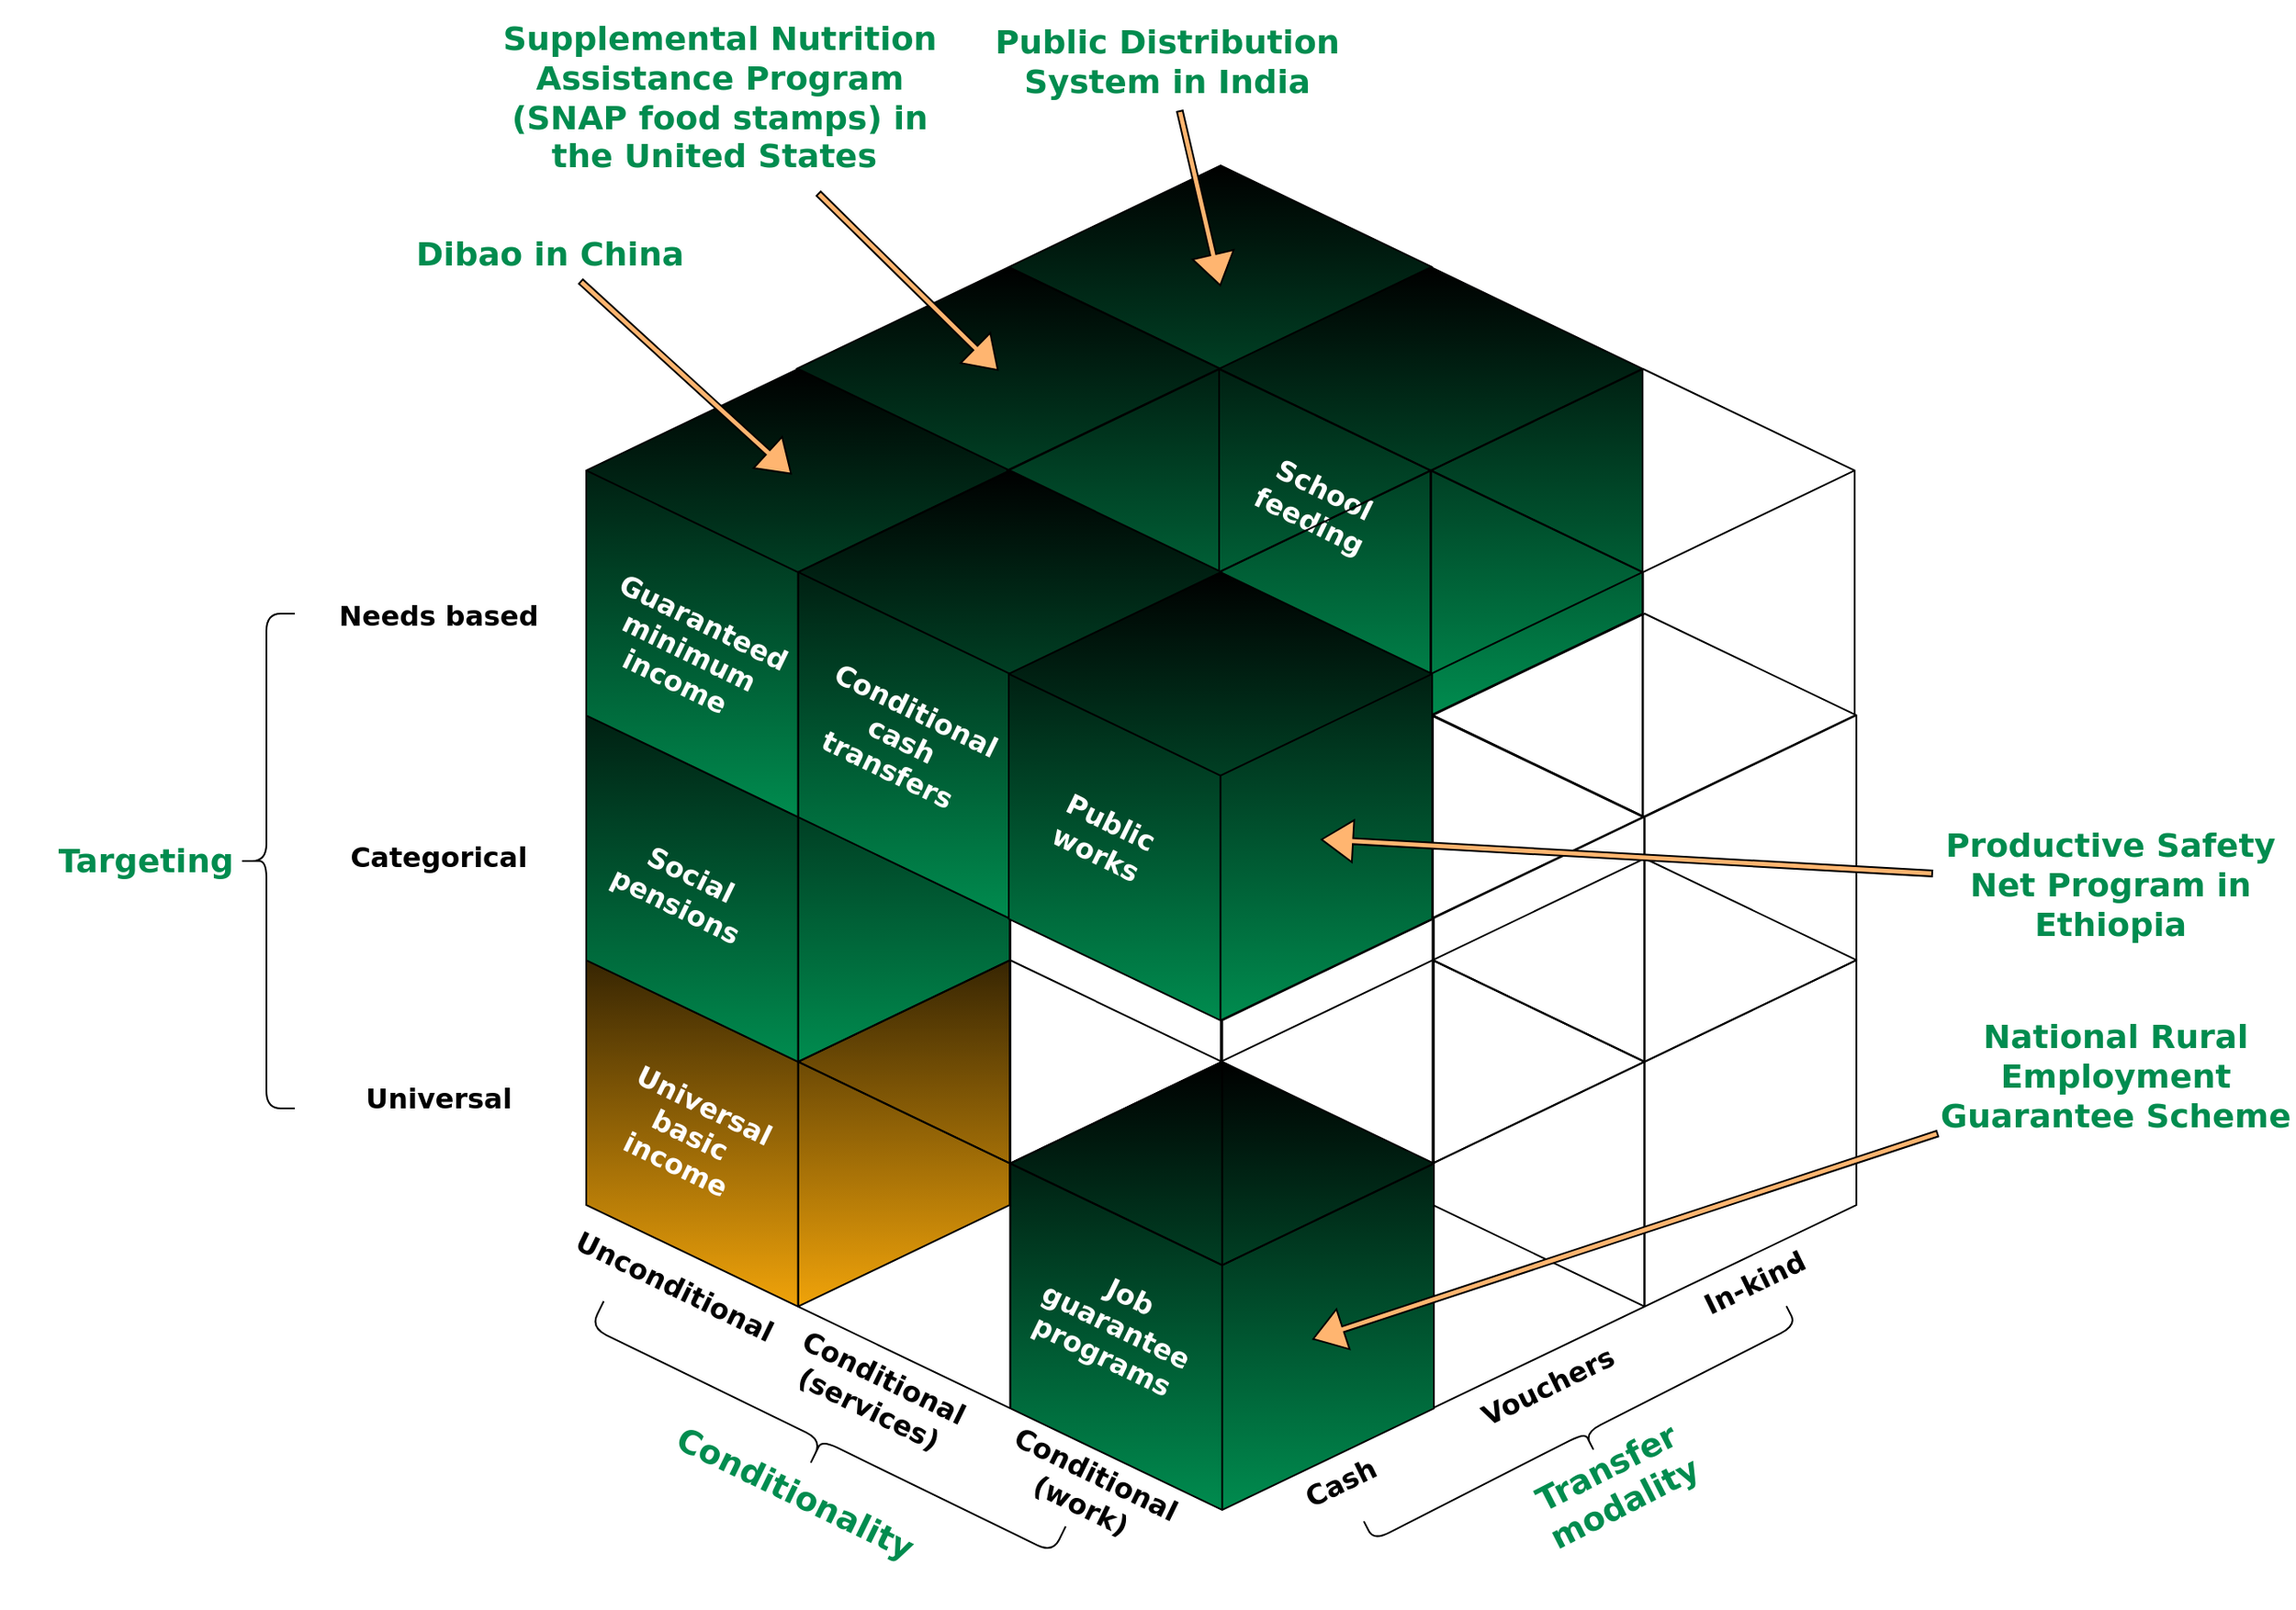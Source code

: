 <mxfile version="23.0.2" type="device">
  <diagram name="Page-1" id="--MxNkjy-ZVpS3oQJX_W">
    <mxGraphModel dx="3020" dy="2169" grid="0" gridSize="10" guides="1" tooltips="1" connect="1" arrows="1" fold="1" page="1" pageScale="1" pageWidth="1169" pageHeight="827" background="none" math="0" shadow="0">
      <root>
        <mxCell id="0" />
        <mxCell id="1" parent="0" />
        <mxCell id="_RbL8G9axodsU0meXtCy-52" value="" style="html=1;whiteSpace=wrap;shape=isoCube2;backgroundOutline=1;isoAngle=15;fillColor=#008C4F;fontColor=#ffffff;strokeColor=#000000;gradientColor=default;gradientDirection=north;" parent="1" vertex="1">
          <mxGeometry x="-155" y="558" width="245.56" height="260" as="geometry" />
        </mxCell>
        <mxCell id="_RbL8G9axodsU0meXtCy-34" value="" style="html=1;whiteSpace=wrap;shape=isoCube2;backgroundOutline=1;isoAngle=15;fillColor=#008C4F;fontColor=#1BA1E2;strokeColor=#000000;gradientColor=default;gradientDirection=north;" parent="1" vertex="1">
          <mxGeometry x="-278" y="617" width="245.56" height="260" as="geometry" />
        </mxCell>
        <mxCell id="_RbL8G9axodsU0meXtCy-8" value="" style="html=1;whiteSpace=wrap;shape=isoCube2;backgroundOutline=1;isoAngle=15;fillColor=#f0a30a;fontColor=#000000;strokeColor=#000000;gradientColor=default;gradientDirection=north;" parent="1" vertex="1">
          <mxGeometry x="-400" y="960" width="245.56" height="260" as="geometry" />
        </mxCell>
        <mxCell id="_RbL8G9axodsU0meXtCy-13" value="" style="html=1;whiteSpace=wrap;shape=isoCube2;backgroundOutline=1;isoAngle=15;fillColor=#008C4F;fontColor=#ffffff;strokeColor=#000000;gradientColor=default;gradientDirection=north;" parent="1" vertex="1">
          <mxGeometry x="-400" y="818" width="245.56" height="260" as="geometry" />
        </mxCell>
        <mxCell id="_RbL8G9axodsU0meXtCy-16" value="" style="html=1;whiteSpace=wrap;shape=isoCube2;backgroundOutline=1;isoAngle=15;fillColor=#008C4F;fontColor=#ffffff;strokeColor=#000000;gradientColor=default;gradientDirection=north;" parent="1" vertex="1">
          <mxGeometry x="-400" y="676" width="245.56" height="260" as="geometry" />
        </mxCell>
        <mxCell id="_RbL8G9axodsU0meXtCy-56" value="" style="html=1;whiteSpace=wrap;shape=isoCube2;backgroundOutline=1;isoAngle=15;fillColor=#008C4F;fontColor=#ffffff;strokeColor=#000000;gradientColor=default;gradientDirection=north;" parent="1" vertex="1">
          <mxGeometry x="-33" y="617" width="245.56" height="260" as="geometry" />
        </mxCell>
        <mxCell id="_RbL8G9axodsU0meXtCy-57" value="" style="html=1;whiteSpace=wrap;shape=isoCube2;backgroundOutline=1;isoAngle=15;fillColor=none;fontColor=#ffffff;strokeColor=#000000;gradientColor=default;gradientDirection=north;" parent="1" vertex="1">
          <mxGeometry x="-156" y="676" width="245.56" height="260" as="geometry" />
        </mxCell>
        <mxCell id="_RbL8G9axodsU0meXtCy-59" value="" style="html=1;whiteSpace=wrap;shape=isoCube2;backgroundOutline=1;isoAngle=15;fillColor=none;fontColor=#ffffff;strokeColor=#000000;gradientColor=default;gradientDirection=north;" parent="1" vertex="1">
          <mxGeometry x="90" y="676" width="245.56" height="260" as="geometry" />
        </mxCell>
        <mxCell id="_RbL8G9axodsU0meXtCy-61" value="" style="html=1;whiteSpace=wrap;shape=isoCube2;backgroundOutline=1;isoAngle=15;fillColor=none;fontColor=#ffffff;strokeColor=#000000;gradientColor=default;gradientDirection=north;" parent="1" vertex="1">
          <mxGeometry x="-32" y="877" width="245.56" height="260" as="geometry" />
        </mxCell>
        <mxCell id="_RbL8G9axodsU0meXtCy-62" value="" style="html=1;whiteSpace=wrap;shape=isoCube2;backgroundOutline=1;isoAngle=15;fillColor=none;fontColor=#ffffff;strokeColor=#000000;gradientColor=default;gradientDirection=north;" parent="1" vertex="1">
          <mxGeometry x="91" y="818" width="245.56" height="260" as="geometry" />
        </mxCell>
        <UserObject label="School&lt;br&gt;feeding" placeholders="1" name="Variable" id="_RbL8G9axodsU0meXtCy-79">
          <mxCell style="text;html=1;align=center;verticalAlign=middle;whiteSpace=wrap;overflow=hidden;rotation=26;fontFamily=Dejavu Sans;fontColor=#FFFFFF;fontStyle=1;fontSize=16;" parent="1" vertex="1">
            <mxGeometry x="-15.99" y="728.62" width="80" height="52" as="geometry" />
          </mxCell>
        </UserObject>
        <mxCell id="_RbL8G9axodsU0meXtCy-58" value="" style="html=1;whiteSpace=wrap;shape=isoCube2;backgroundOutline=1;isoAngle=15;fillColor=none;fontColor=#ffffff;strokeColor=#000000;gradientColor=default;gradientDirection=north;" parent="1" vertex="1">
          <mxGeometry x="-33" y="735" width="245.56" height="260" as="geometry" />
        </mxCell>
        <mxCell id="_RbL8G9axodsU0meXtCy-64" value="" style="html=1;whiteSpace=wrap;shape=isoCube2;backgroundOutline=1;isoAngle=15;fillColor=none;fontColor=#ffffff;strokeColor=#000000;gradientColor=default;gradientDirection=north;" parent="1" vertex="1">
          <mxGeometry x="-32" y="1019" width="245.56" height="260" as="geometry" />
        </mxCell>
        <mxCell id="_RbL8G9axodsU0meXtCy-65" value="" style="html=1;whiteSpace=wrap;shape=isoCube2;backgroundOutline=1;isoAngle=15;fillColor=none;fontColor=#ffffff;strokeColor=#000000;gradientColor=default;gradientDirection=north;" parent="1" vertex="1">
          <mxGeometry x="91" y="960" width="245.56" height="260" as="geometry" />
        </mxCell>
        <mxCell id="_RbL8G9axodsU0meXtCy-67" value="" style="html=1;whiteSpace=wrap;shape=isoCube2;backgroundOutline=1;isoAngle=15;fillColor=none;fontColor=#ffffff;strokeColor=#000000;gradientColor=default;gradientDirection=north;" parent="1" vertex="1">
          <mxGeometry x="-277" y="1019" width="245.56" height="260" as="geometry" />
        </mxCell>
        <mxCell id="_RbL8G9axodsU0meXtCy-68" value="" style="html=1;whiteSpace=wrap;shape=isoCube2;backgroundOutline=1;isoAngle=15;fillColor=none;fontColor=#ffffff;strokeColor=#000000;gradientColor=default;gradientDirection=north;" parent="1" vertex="1">
          <mxGeometry x="-277" y="877" width="245.56" height="260" as="geometry" />
        </mxCell>
        <mxCell id="_RbL8G9axodsU0meXtCy-55" value="" style="html=1;whiteSpace=wrap;shape=isoCube2;backgroundOutline=1;isoAngle=15;fillColor=#008C4F;fontColor=#ffffff;strokeColor=#000000;gradientColor=default;gradientDirection=north;" parent="1" vertex="1">
          <mxGeometry x="-277" y="735" width="245.56" height="260" as="geometry" />
        </mxCell>
        <mxCell id="_RbL8G9axodsU0meXtCy-12" value="" style="html=1;whiteSpace=wrap;shape=isoCube2;backgroundOutline=1;isoAngle=15;fillColor=#008C4F;fontColor=#ffffff;strokeColor=#000000;gradientColor=default;gradientDirection=north;" parent="1" vertex="1">
          <mxGeometry x="-154" y="1078" width="245.56" height="260" as="geometry" />
        </mxCell>
        <mxCell id="_RbL8G9axodsU0meXtCy-63" value="" style="html=1;whiteSpace=wrap;shape=isoCube2;backgroundOutline=1;isoAngle=15;fillColor=none;fontColor=#ffffff;strokeColor=#000000;gradientColor=default;gradientDirection=north;" parent="1" vertex="1">
          <mxGeometry x="-154" y="936" width="245.56" height="260" as="geometry" />
        </mxCell>
        <mxCell id="_RbL8G9axodsU0meXtCy-18" value="" style="html=1;whiteSpace=wrap;shape=isoCube2;backgroundOutline=1;isoAngle=15;fillColor=#008C4F;fontColor=#ffffff;strokeColor=#000000;gradientColor=default;gradientDirection=north;" parent="1" vertex="1">
          <mxGeometry x="-155" y="794" width="245.56" height="260" as="geometry" />
        </mxCell>
        <UserObject label="Guaranteed minimum income" placeholders="1" name="Variable" id="_RbL8G9axodsU0meXtCy-73">
          <mxCell style="text;html=1;align=center;verticalAlign=middle;whiteSpace=wrap;overflow=hidden;rotation=26;fontFamily=Dejavu Sans;fontColor=#FFFFFF;fontStyle=1;fontSize=16;" parent="1" vertex="1">
            <mxGeometry x="-394" y="802.14" width="108" height="74.86" as="geometry" />
          </mxCell>
        </UserObject>
        <UserObject label="Conditional cash transfers" placeholders="1" name="Variable" id="_RbL8G9axodsU0meXtCy-74">
          <mxCell style="text;html=1;align=center;verticalAlign=middle;whiteSpace=wrap;overflow=hidden;rotation=26;fontFamily=Dejavu Sans;fontColor=#FFFFFF;fontStyle=1;fontSize=16;" parent="1" vertex="1">
            <mxGeometry x="-271.27" y="858.83" width="107.86" height="65" as="geometry" />
          </mxCell>
        </UserObject>
        <UserObject label="Public&lt;br&gt;works&lt;br&gt;" placeholders="1" name="Variable" id="_RbL8G9axodsU0meXtCy-75">
          <mxCell style="text;html=1;align=center;verticalAlign=middle;whiteSpace=wrap;overflow=hidden;rotation=26;fontFamily=Dejavu Sans;fontColor=#FFFFFF;fontStyle=1;fontSize=16;" parent="1" vertex="1">
            <mxGeometry x="-139.92" y="924.5" width="80" height="47" as="geometry" />
          </mxCell>
        </UserObject>
        <UserObject label="Social pensions" placeholders="1" name="Variable" id="_RbL8G9axodsU0meXtCy-76">
          <mxCell style="text;html=1;align=center;verticalAlign=middle;whiteSpace=wrap;overflow=hidden;rotation=26;fontFamily=Dejavu Sans;fontColor=#FFFFFF;fontStyle=1;fontSize=16;" parent="1" vertex="1">
            <mxGeometry x="-389.5" y="953" width="91" height="49.59" as="geometry" />
          </mxCell>
        </UserObject>
        <UserObject label="Job guarantee programs" placeholders="1" name="Variable" id="_RbL8G9axodsU0meXtCy-78">
          <mxCell style="text;html=1;align=center;verticalAlign=middle;whiteSpace=wrap;overflow=hidden;rotation=26;fontFamily=Dejavu Sans;fontColor=#FFFFFF;fontStyle=1;fontSize=16;" parent="1" vertex="1">
            <mxGeometry x="-139.92" y="1196" width="94.42" height="69.98" as="geometry" />
          </mxCell>
        </UserObject>
        <UserObject label="Universal basic income" placeholders="1" name="Variable" id="_RbL8G9axodsU0meXtCy-80">
          <mxCell style="text;html=1;align=center;verticalAlign=middle;whiteSpace=wrap;overflow=hidden;rotation=26;fontFamily=Dejavu Sans;fontColor=#FFFFFF;fontStyle=1;fontSize=16;" parent="1" vertex="1">
            <mxGeometry x="-385.5" y="1086" width="91" height="67.54" as="geometry" />
          </mxCell>
        </UserObject>
        <UserObject label="Unconditional" placeholders="1" name="Variable" id="_RbL8G9axodsU0meXtCy-81">
          <mxCell style="text;html=1;align=center;verticalAlign=middle;whiteSpace=wrap;overflow=hidden;rotation=26;fontFamily=Dejavu Sans;fontColor=#000000;fontStyle=1;fontSize=16;" parent="1" vertex="1">
            <mxGeometry x="-432" y="1174.23" width="166.5" height="67.54" as="geometry" />
          </mxCell>
        </UserObject>
        <UserObject label="Conditional&lt;br style=&quot;font-size: 16px;&quot;&gt;(services)" placeholders="1" name="Variable" id="_RbL8G9axodsU0meXtCy-82">
          <mxCell style="text;html=1;align=center;verticalAlign=middle;whiteSpace=wrap;overflow=hidden;rotation=26;fontFamily=Dejavu Sans;fontColor=#000000;fontStyle=1;fontSize=16;" parent="1" vertex="1">
            <mxGeometry x="-315" y="1236.23" width="166.5" height="67.54" as="geometry" />
          </mxCell>
        </UserObject>
        <UserObject label="Conditional&lt;br style=&quot;font-size: 16px;&quot;&gt;(work)" placeholders="1" name="Variable" id="_RbL8G9axodsU0meXtCy-83">
          <mxCell style="text;html=1;align=center;verticalAlign=middle;whiteSpace=wrap;overflow=hidden;rotation=26;fontFamily=Dejavu Sans;fontColor=#000000;fontStyle=1;fontSize=16;" parent="1" vertex="1">
            <mxGeometry x="-192" y="1292.23" width="166.5" height="67.54" as="geometry" />
          </mxCell>
        </UserObject>
        <mxCell id="_RbL8G9axodsU0meXtCy-85" value="" style="shape=curlyBracket;whiteSpace=wrap;html=1;rounded=1;labelPosition=left;verticalLabelPosition=middle;align=right;verticalAlign=middle;strokeColor=#000000;rotation=296;size=0.5;" parent="1" vertex="1">
          <mxGeometry x="-280.4" y="1148.43" width="34" height="298.06" as="geometry" />
        </mxCell>
        <UserObject label="Conditionality" placeholders="1" name="Variable" id="_RbL8G9axodsU0meXtCy-86">
          <mxCell style="text;html=1;align=center;verticalAlign=middle;whiteSpace=wrap;overflow=hidden;rotation=26;fontFamily=Dejavu Sans;fontColor=#008C4F;fontStyle=1;fontSize=19;" parent="1" vertex="1">
            <mxGeometry x="-362" y="1294.23" width="166.5" height="67.54" as="geometry" />
          </mxCell>
        </UserObject>
        <UserObject label="Cash" placeholders="1" name="Variable" id="_RbL8G9axodsU0meXtCy-87">
          <mxCell style="text;html=1;align=center;verticalAlign=middle;whiteSpace=wrap;overflow=hidden;rotation=334;fontFamily=Dejavu Sans;fontColor=#000000;fontStyle=1;fontSize=16;" parent="1" vertex="1">
            <mxGeometry x="-46" y="1288" width="166.5" height="67.54" as="geometry" />
          </mxCell>
        </UserObject>
        <UserObject label="Vouchers" placeholders="1" name="Variable" id="_RbL8G9axodsU0meXtCy-89">
          <mxCell style="text;html=1;align=center;verticalAlign=middle;whiteSpace=wrap;overflow=hidden;rotation=334;fontFamily=Dejavu Sans;fontColor=#000000;fontStyle=1;fontSize=16;" parent="1" vertex="1">
            <mxGeometry x="74" y="1232" width="166.5" height="67.54" as="geometry" />
          </mxCell>
        </UserObject>
        <UserObject label="In-kind" placeholders="1" name="Variable" id="_RbL8G9axodsU0meXtCy-90">
          <mxCell style="text;html=1;align=center;verticalAlign=middle;whiteSpace=wrap;overflow=hidden;rotation=334;fontFamily=Dejavu Sans;fontColor=#000000;fontStyle=1;fontSize=16;" parent="1" vertex="1">
            <mxGeometry x="194" y="1172" width="166.5" height="67.54" as="geometry" />
          </mxCell>
        </UserObject>
        <mxCell id="_RbL8G9axodsU0meXtCy-93" value="" style="shape=curlyBracket;whiteSpace=wrap;html=1;rounded=1;flipH=1;labelPosition=right;verticalLabelPosition=middle;align=left;verticalAlign=middle;strokeColor=#000000;rotation=63;size=0.5;" parent="1" vertex="1">
          <mxGeometry x="166.63" y="1155.77" width="25" height="275" as="geometry" />
        </mxCell>
        <UserObject label="Transfer modality" placeholders="1" name="Variable" id="_RbL8G9axodsU0meXtCy-95">
          <mxCell style="text;html=1;align=center;verticalAlign=middle;whiteSpace=wrap;overflow=hidden;rotation=333;fontFamily=Dejavu Sans;fontColor=#008C4F;fontStyle=1;fontSize=19;" parent="1" vertex="1">
            <mxGeometry x="113" y="1289.23" width="166.5" height="67.54" as="geometry" />
          </mxCell>
        </UserObject>
        <mxCell id="_RbL8G9axodsU0meXtCy-96" value="" style="shape=curlyBracket;whiteSpace=wrap;html=1;rounded=1;labelPosition=left;verticalLabelPosition=middle;align=right;verticalAlign=middle;strokeColor=#000000;size=0.5;" parent="1" vertex="1">
          <mxGeometry x="-602" y="818" width="33" height="287" as="geometry" />
        </mxCell>
        <UserObject label="Needs based" placeholders="1" name="Variable" id="_RbL8G9axodsU0meXtCy-97">
          <mxCell style="text;html=1;align=center;verticalAlign=middle;whiteSpace=wrap;overflow=hidden;rotation=0;fontFamily=Dejavu Sans;fontColor=#000000;fontStyle=1;fontSize=16;" parent="1" vertex="1">
            <mxGeometry x="-569" y="785" width="166.5" height="67.54" as="geometry" />
          </mxCell>
        </UserObject>
        <UserObject label="Categorical" placeholders="1" name="Variable" id="_RbL8G9axodsU0meXtCy-98">
          <mxCell style="text;html=1;align=center;verticalAlign=middle;whiteSpace=wrap;overflow=hidden;rotation=0;fontFamily=Dejavu Sans;fontColor=#000000;fontStyle=1;fontSize=16;" parent="1" vertex="1">
            <mxGeometry x="-569" y="925" width="166.5" height="67.54" as="geometry" />
          </mxCell>
        </UserObject>
        <UserObject label="Universal" placeholders="1" name="Variable" id="_RbL8G9axodsU0meXtCy-99">
          <mxCell style="text;html=1;align=center;verticalAlign=middle;whiteSpace=wrap;overflow=hidden;rotation=0;fontFamily=Dejavu Sans;fontColor=#000000;fontStyle=1;fontSize=16;" parent="1" vertex="1">
            <mxGeometry x="-569" y="1065" width="166.5" height="67.54" as="geometry" />
          </mxCell>
        </UserObject>
        <UserObject label="Targeting" placeholders="1" name="Variable" id="_RbL8G9axodsU0meXtCy-100">
          <mxCell style="text;html=1;align=center;verticalAlign=middle;whiteSpace=wrap;overflow=hidden;rotation=0;fontFamily=Dejavu Sans;fontColor=#008C4F;fontStyle=1;fontSize=19;" parent="1" vertex="1">
            <mxGeometry x="-739.5" y="926.73" width="166.5" height="67.54" as="geometry" />
          </mxCell>
        </UserObject>
        <mxCell id="_RbL8G9axodsU0meXtCy-102" value="" style="endArrow=classic;html=1;rounded=0;entryX=0.485;entryY=0.235;entryDx=0;entryDy=0;entryPerimeter=0;strokeColor=#000000;shape=flexArrow;fillColor=#FFB570;width=3.429;endSize=5.731;" parent="1" source="_RbL8G9axodsU0meXtCy-103" target="_RbL8G9axodsU0meXtCy-16" edge="1">
          <mxGeometry width="50" height="50" relative="1" as="geometry">
            <mxPoint x="-436" y="574" as="sourcePoint" />
            <mxPoint x="469" y="800" as="targetPoint" />
          </mxGeometry>
        </mxCell>
        <UserObject label="Dibao in China" placeholders="1" name="Variable" id="_RbL8G9axodsU0meXtCy-103">
          <mxCell style="text;html=1;align=center;verticalAlign=middle;whiteSpace=wrap;overflow=hidden;rotation=0;fontFamily=Dejavu Sans;fontColor=#008C4F;fontStyle=1;fontSize=19;" parent="1" vertex="1">
            <mxGeometry x="-505" y="593" width="168" height="32" as="geometry" />
          </mxCell>
        </UserObject>
        <UserObject label="Supplemental Nutrition Assistance Program (SNAP food stamps) in the United States&amp;nbsp;" placeholders="1" name="Variable" id="_RbL8G9axodsU0meXtCy-105">
          <mxCell style="text;html=1;align=center;verticalAlign=middle;whiteSpace=wrap;overflow=hidden;rotation=0;fontFamily=Dejavu Sans;fontColor=#008C4F;fontStyle=1;fontSize=19;" parent="1" vertex="1">
            <mxGeometry x="-453" y="462" width="261" height="112" as="geometry" />
          </mxCell>
        </UserObject>
        <mxCell id="_RbL8G9axodsU0meXtCy-106" value="" style="endArrow=classic;html=1;rounded=0;entryX=0.485;entryY=0.235;entryDx=0;entryDy=0;entryPerimeter=0;strokeColor=#000000;shape=flexArrow;fillColor=#FFB570;width=3.429;endSize=5.731;" parent="1" source="_RbL8G9axodsU0meXtCy-105" edge="1">
          <mxGeometry width="50" height="50" relative="1" as="geometry">
            <mxPoint x="-296" y="524" as="sourcePoint" />
            <mxPoint x="-161" y="677" as="targetPoint" />
          </mxGeometry>
        </mxCell>
        <UserObject label="Public Distribution System in India" placeholders="1" name="Variable" id="_RbL8G9axodsU0meXtCy-107">
          <mxCell style="text;html=1;align=center;verticalAlign=middle;whiteSpace=wrap;overflow=hidden;rotation=0;fontFamily=Dejavu Sans;fontColor=#008C4F;fontStyle=1;fontSize=19;" parent="1" vertex="1">
            <mxGeometry x="-166" y="467" width="206.49" height="59" as="geometry" />
          </mxCell>
        </UserObject>
        <mxCell id="_RbL8G9axodsU0meXtCy-108" value="" style="endArrow=classic;html=1;rounded=0;strokeColor=#000000;shape=flexArrow;fillColor=#FFB570;width=3.429;endSize=5.731;entryX=0.5;entryY=0.269;entryDx=0;entryDy=0;entryPerimeter=0;" parent="1" source="_RbL8G9axodsU0meXtCy-107" target="_RbL8G9axodsU0meXtCy-52" edge="1">
          <mxGeometry width="50" height="50" relative="1" as="geometry">
            <mxPoint x="-86" y="426" as="sourcePoint" />
            <mxPoint x="49" y="579" as="targetPoint" />
          </mxGeometry>
        </mxCell>
        <UserObject label="Productive Safety Net Program in Ethiopia" placeholders="1" name="Variable" id="_RbL8G9axodsU0meXtCy-109">
          <mxCell style="text;html=1;align=center;verticalAlign=middle;whiteSpace=wrap;overflow=hidden;rotation=0;fontFamily=Dejavu Sans;fontColor=#008C4F;fontStyle=1;fontSize=19;" parent="1" vertex="1">
            <mxGeometry x="381" y="938" width="206.49" height="73" as="geometry" />
          </mxCell>
        </UserObject>
        <mxCell id="_RbL8G9axodsU0meXtCy-110" value="" style="endArrow=classic;html=1;rounded=0;strokeColor=#000000;shape=flexArrow;fillColor=#FFB570;width=3.429;endSize=5.731;entryX=0.737;entryY=0.596;entryDx=0;entryDy=0;entryPerimeter=0;" parent="1" source="_RbL8G9axodsU0meXtCy-109" target="_RbL8G9axodsU0meXtCy-18" edge="1">
          <mxGeometry width="50" height="50" relative="1" as="geometry">
            <mxPoint x="426" y="840" as="sourcePoint" />
            <mxPoint x="480" y="1042" as="targetPoint" />
          </mxGeometry>
        </mxCell>
        <UserObject label="National Rural Employment Guarantee Scheme in India" placeholders="1" name="Variable" id="_RbL8G9axodsU0meXtCy-111">
          <mxCell style="text;html=1;align=center;verticalAlign=middle;whiteSpace=wrap;overflow=hidden;rotation=0;fontFamily=Dejavu Sans;fontColor=#008C4F;fontStyle=1;fontSize=19;" parent="1" vertex="1">
            <mxGeometry x="384" y="1049" width="206.49" height="73" as="geometry" />
          </mxCell>
        </UserObject>
        <mxCell id="_RbL8G9axodsU0meXtCy-112" value="" style="endArrow=classic;html=1;rounded=0;strokeColor=#000000;shape=flexArrow;fillColor=#FFB570;width=3.429;endSize=5.731;entryX=0.713;entryY=0.619;entryDx=0;entryDy=0;entryPerimeter=0;" parent="1" source="_RbL8G9axodsU0meXtCy-111" target="_RbL8G9axodsU0meXtCy-12" edge="1">
          <mxGeometry width="50" height="50" relative="1" as="geometry">
            <mxPoint x="535" y="988" as="sourcePoint" />
            <mxPoint x="135" y="1097" as="targetPoint" />
          </mxGeometry>
        </mxCell>
      </root>
    </mxGraphModel>
  </diagram>
</mxfile>
